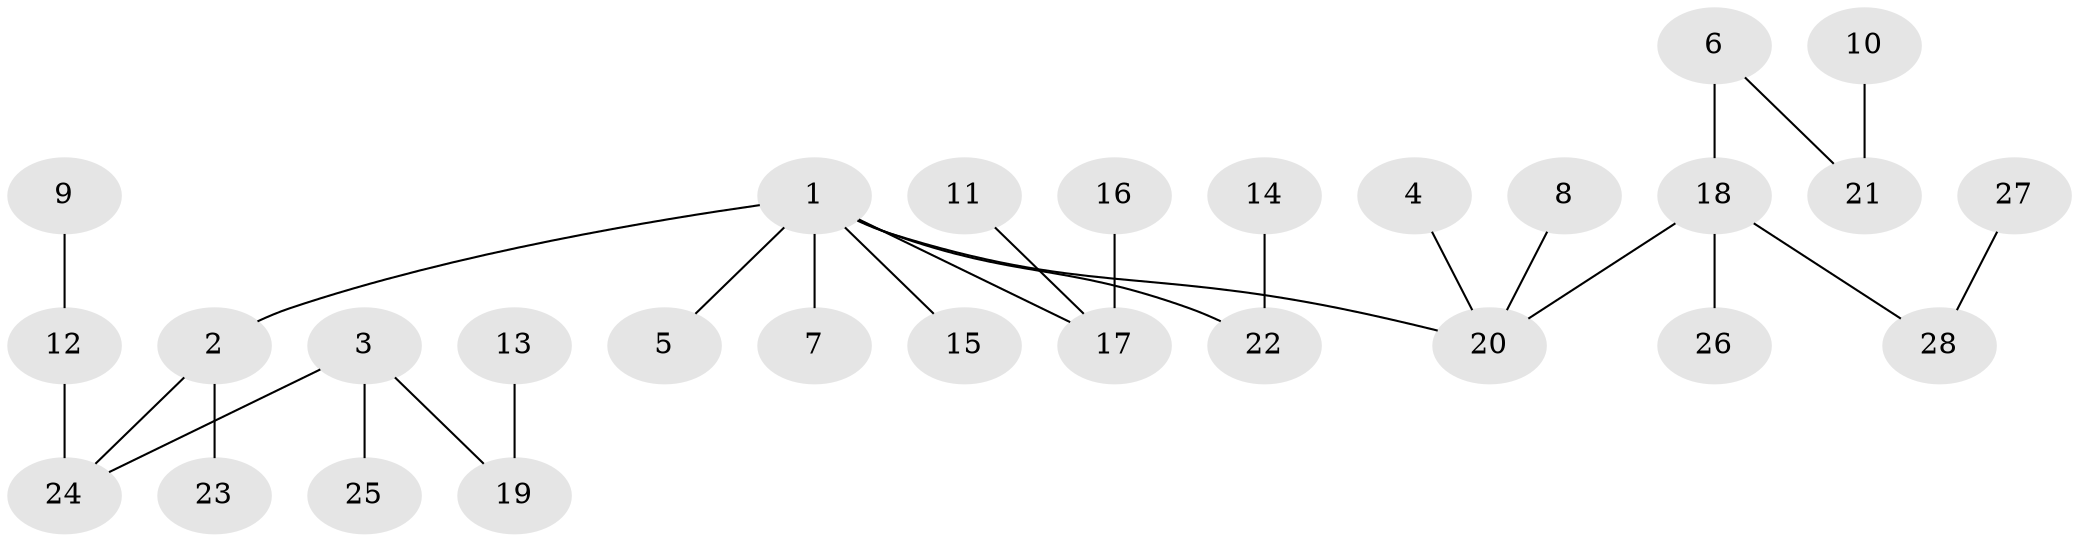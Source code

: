 // original degree distribution, {6: 0.017857142857142856, 5: 0.03571428571428571, 2: 0.26785714285714285, 4: 0.07142857142857142, 3: 0.125, 1: 0.48214285714285715}
// Generated by graph-tools (version 1.1) at 2025/50/03/09/25 03:50:24]
// undirected, 28 vertices, 27 edges
graph export_dot {
graph [start="1"]
  node [color=gray90,style=filled];
  1;
  2;
  3;
  4;
  5;
  6;
  7;
  8;
  9;
  10;
  11;
  12;
  13;
  14;
  15;
  16;
  17;
  18;
  19;
  20;
  21;
  22;
  23;
  24;
  25;
  26;
  27;
  28;
  1 -- 2 [weight=1.0];
  1 -- 5 [weight=1.0];
  1 -- 7 [weight=1.0];
  1 -- 15 [weight=1.0];
  1 -- 17 [weight=1.0];
  1 -- 20 [weight=1.0];
  1 -- 22 [weight=1.0];
  2 -- 23 [weight=1.0];
  2 -- 24 [weight=1.0];
  3 -- 19 [weight=1.0];
  3 -- 24 [weight=1.0];
  3 -- 25 [weight=1.0];
  4 -- 20 [weight=1.0];
  6 -- 18 [weight=1.0];
  6 -- 21 [weight=1.0];
  8 -- 20 [weight=1.0];
  9 -- 12 [weight=1.0];
  10 -- 21 [weight=1.0];
  11 -- 17 [weight=1.0];
  12 -- 24 [weight=1.0];
  13 -- 19 [weight=1.0];
  14 -- 22 [weight=1.0];
  16 -- 17 [weight=1.0];
  18 -- 20 [weight=1.0];
  18 -- 26 [weight=1.0];
  18 -- 28 [weight=1.0];
  27 -- 28 [weight=1.0];
}
